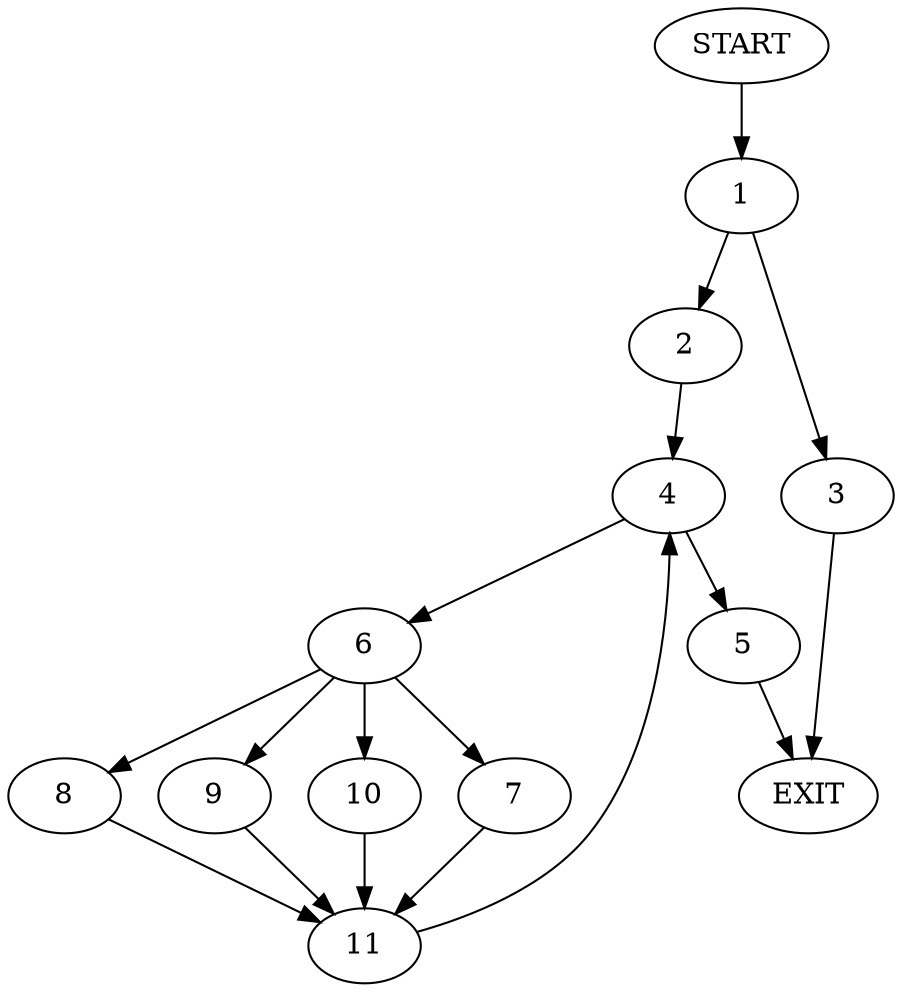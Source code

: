 digraph {
0 [label="START"]
12 [label="EXIT"]
0 -> 1
1 -> 2
1 -> 3
2 -> 4
3 -> 12
4 -> 5
4 -> 6
6 -> 7
6 -> 8
6 -> 9
6 -> 10
5 -> 12
8 -> 11
10 -> 11
9 -> 11
7 -> 11
11 -> 4
}

